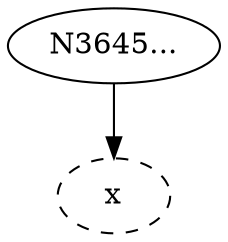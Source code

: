  digraph G364586 {
N364586[ style="solid"  label="N3645..."];
N364586 -> N364589;
N364589[ style="dashed"  label="x"];
}
